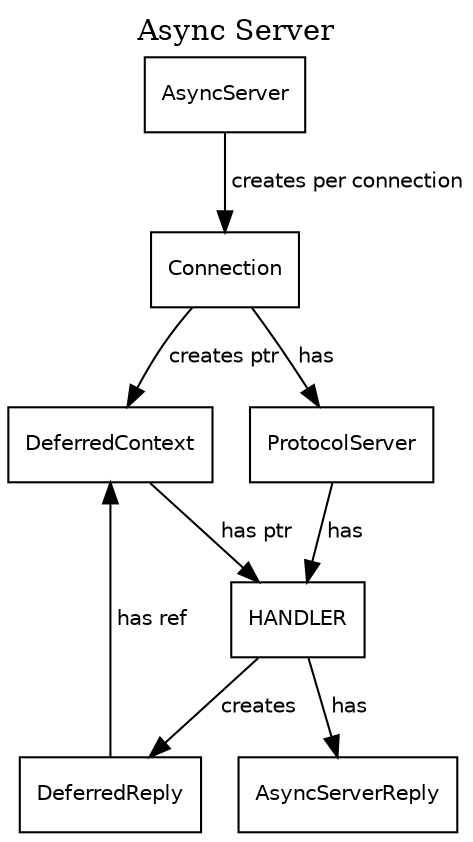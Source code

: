 
digraph "AsyncServer" {
  edge [fontname="Helvetica",fontsize="10",labelfontname="Helvetica",labelfontsize="10"];
  node [fontname="Helvetica",fontsize="10",shape=record];

  AsyncServer [URL="\ref AsyncServer"];
  Connection;
  DeferredContext [URL="\ref evo::AsyncServerHandler::DeferredContextT"];
  ProtocolServer;
  HANDLER;
  DeferredReply [URL="\ref evo::AsyncServerReplyT"];
  AsyncServerReply [URL="\ref evo::AsyncServerReplyT"];

  AsyncServer -> Connection [label=" creates per connection"];
  Connection -> DeferredContext [label=" creates ptr"];
  Connection -> ProtocolServer [label=" has"];
  ProtocolServer -> HANDLER [label=" has"];
  DeferredContext -> HANDLER [label=" has ptr"];
  HANDLER -> AsyncServerReply [label=" has"];
  HANDLER -> DeferredReply [label=" creates"];
  DeferredReply -> DeferredContext [label=" has ref"];

  label="Async Server";
  labelloc=top;
}
